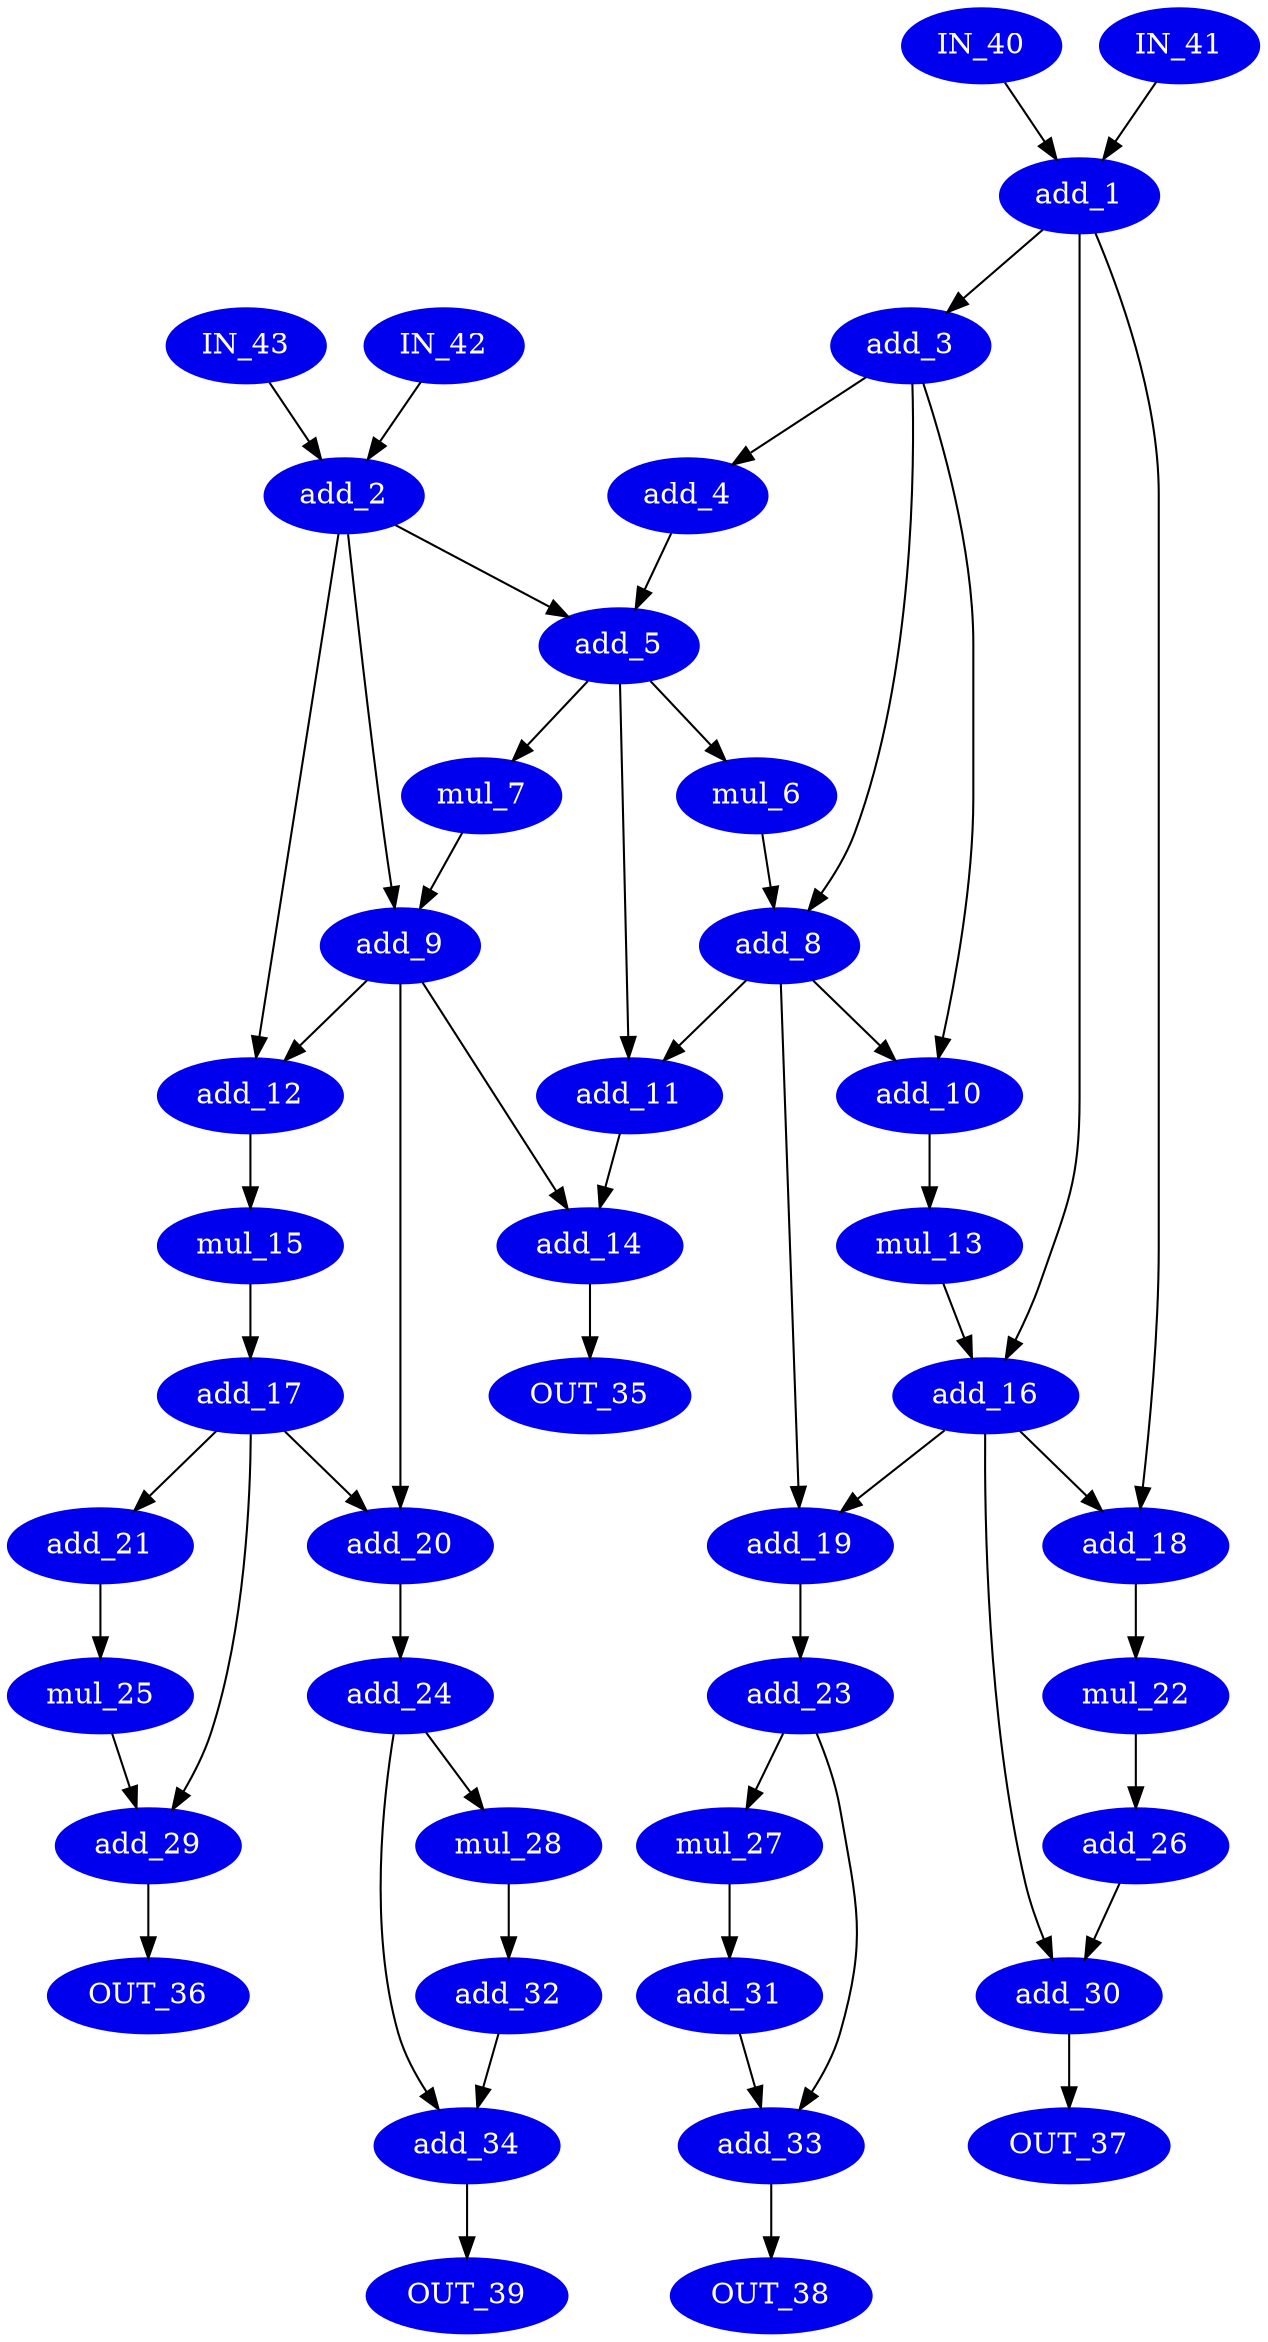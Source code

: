 digraph ewf {
    node [fontcolor=white,style=filled,color=blue2];
     add_1 [opcode = add ];
     add_2 [opcode = add ];
     add_3 [opcode = add ];
     add_4 [opcode = add ];
     add_5 [opcode = add ];
     mul_6 [opcode = mul ];
     mul_7 [opcode = mul ];
     add_8 [opcode = add ];
     add_9 [opcode = add ];
     add_10 [opcode = add ];
     add_11 [opcode = add ];
     add_12 [opcode = add ];
     mul_13 [opcode = mul ];
     add_14 [opcode = add ];
     mul_15 [opcode = mul ];
     add_16 [opcode = add ];
     add_17 [opcode = add ];
     add_18 [opcode = add ];
     add_19 [opcode = add ];
     add_20 [opcode = add ];
     add_21 [opcode = add ];
     mul_22 [opcode = mul ];
     add_23 [opcode = add ];
     add_24 [opcode = add ];
     mul_25 [opcode = mul ];
     add_26 [opcode = add ];
     mul_27 [opcode = mul ];
     mul_28 [opcode = mul ];
     add_29 [opcode = add ];
     add_30 [opcode = add ];
     add_31 [opcode = add ];
     add_32 [opcode = add ];
     add_33 [opcode = add ];
     add_34 [opcode = add ];
     OUT_35 [opcode = store ];
     OUT_36 [opcode = store ];
     OUT_37 [opcode = store ];
     OUT_38 [opcode = store ];
     OUT_39 [opcode = store ];
     IN_40 [opcode = load ];
     IN_41 [opcode = load ];
     IN_42 [opcode = load ];
     IN_43 [opcode = load ];
     add_1 -> add_3 [ name = 0 ];
     add_1 -> add_16 [ name = 1 ];
     add_1 -> add_18 [ name = 2 ];
     add_2 -> add_5 [ name = 3 ];
     add_2 -> add_9 [ name = 4 ];
     add_2 -> add_12 [ name = 5 ];
     add_3 -> add_4 [ name = 6 ];
     add_3 -> add_8 [ name = 7 ];
     add_3 -> add_10 [ name = 8 ];
     add_4 -> add_5 [ name = 9 ];
     add_5 -> mul_6 [ name = 10 ];
     add_5 -> mul_7 [ name = 11 ];
     add_5 -> add_11 [ name = 12 ];
     mul_6 -> add_8 [ name = 13 ];
     mul_7 -> add_9 [ name = 14 ];
     add_8 -> add_10 [ name = 15 ];
     add_8 -> add_11 [ name = 16 ];
     add_8 -> add_19 [ name = 17 ];
     add_9 -> add_12 [ name = 18 ];
     add_9 -> add_14 [ name = 19 ];
     add_9 -> add_20 [ name = 20 ];
     add_10 -> mul_13 [ name = 21 ];
     add_11 -> add_14 [ name = 22 ];
     add_12 -> mul_15 [ name = 23 ];
     mul_13 -> add_16 [ name = 24 ];
     mul_15 -> add_17 [ name = 25 ];
     add_16 -> add_18 [ name = 26 ];
     add_16 -> add_19 [ name = 27 ];
     add_16 -> add_30 [ name = 28 ];
     add_17 -> add_20 [ name = 29 ];
     add_17 -> add_21 [ name = 30 ];
     add_17 -> add_29 [ name = 31 ];
     add_18 -> mul_22 [ name = 32 ];
     add_19 -> add_23 [ name = 33 ];
     add_20 -> add_24 [ name = 34 ];
     add_21 -> mul_25 [ name = 35 ];
     mul_22 -> add_26 [ name = 36 ];
     add_23 -> mul_27 [ name = 37 ];
     add_23 -> add_33 [ name = 38 ];
     add_24 -> mul_28 [ name = 39 ];
     add_24 -> add_34 [ name = 40 ];
     mul_25 -> add_29 [ name = 41 ];
     add_26 -> add_30 [ name = 42 ];
     mul_27 -> add_31 [ name = 43 ];
     mul_28 -> add_32 [ name = 44 ];
     add_31 -> add_33 [ name = 45 ];
     add_32 -> add_34 [ name = 46 ];
     add_14 -> OUT_35 [ name = 47 ];
     add_29 -> OUT_36 [ name = 48 ];
     add_30 -> OUT_37 [ name = 49 ];
     add_33 -> OUT_38 [ name = 50 ];
     add_34 -> OUT_39 [ name = 51 ];
     IN_40 -> add_1 [ name = 52 ];
     IN_41 -> add_1 [ name = 53 ];
     IN_42 -> add_2 [ name = 54 ];
     IN_43 -> add_2 [ name = 55 ];
}
